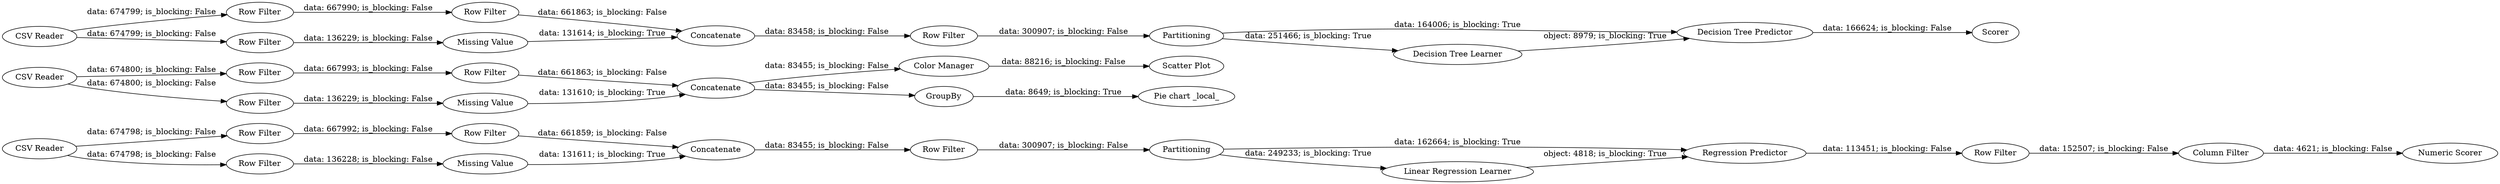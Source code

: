 digraph {
	"957928902267734717_6" [label=Partitioning]
	"957928902267734717_8" [label="Pie chart _local_"]
	"957928902267734717_17" [label="Row Filter"]
	"957928902267734717_13" [label="Numeric Scorer"]
	"957928902267734717_29" [label="Decision Tree Predictor"]
	"957928902267734717_18" [label="Column Filter"]
	"-2418093644493896855_2" [label="Row Filter"]
	"6074862756510768638_6" [label=Concatenate]
	"1274314100534160657_1" [label="CSV Reader"]
	"957928902267734717_14" [label="Regression Predictor"]
	"1274314100534160657_6" [label=Concatenate]
	"957928902267734717_22" [label="Row Filter"]
	"1274314100534160657_2" [label="Row Filter"]
	"957928902267734717_28" [label="Decision Tree Learner"]
	"-2418093644493896855_6" [label=Concatenate]
	"-2418093644493896855_1" [label="CSV Reader"]
	"957928902267734717_16" [label="Row Filter"]
	"957928902267734717_21" [label=Partitioning]
	"1274314100534160657_3" [label="Missing Value"]
	"957928902267734717_9" [label="Scatter Plot"]
	"6074862756510768638_3" [label="Missing Value"]
	"957928902267734717_10" [label="Color Manager"]
	"1274314100534160657_4" [label="Row Filter"]
	"1274314100534160657_5" [label="Row Filter"]
	"-2418093644493896855_5" [label="Row Filter"]
	"957928902267734717_15" [label="Linear Regression Learner"]
	"6074862756510768638_2" [label="Row Filter"]
	"-2418093644493896855_4" [label="Row Filter"]
	"-2418093644493896855_3" [label="Missing Value"]
	"6074862756510768638_4" [label="Row Filter"]
	"957928902267734717_30" [label=Scorer]
	"6074862756510768638_5" [label="Row Filter"]
	"957928902267734717_7" [label=GroupBy]
	"6074862756510768638_1" [label="CSV Reader"]
	"957928902267734717_17" -> "957928902267734717_18" [label="data: 152507; is_blocking: False"]
	"1274314100534160657_4" -> "1274314100534160657_3" [label="data: 136229; is_blocking: False"]
	"-2418093644493896855_2" -> "-2418093644493896855_5" [label="data: 667993; is_blocking: False"]
	"6074862756510768638_6" -> "957928902267734717_16" [label="data: 83455; is_blocking: False"]
	"-2418093644493896855_3" -> "-2418093644493896855_6" [label="data: 131610; is_blocking: True"]
	"1274314100534160657_6" -> "957928902267734717_22" [label="data: 83458; is_blocking: False"]
	"957928902267734717_21" -> "957928902267734717_28" [label="data: 251466; is_blocking: True"]
	"957928902267734717_21" -> "957928902267734717_29" [label="data: 164006; is_blocking: True"]
	"6074862756510768638_1" -> "6074862756510768638_4" [label="data: 674798; is_blocking: False"]
	"957928902267734717_6" -> "957928902267734717_14" [label="data: 162664; is_blocking: True"]
	"1274314100534160657_1" -> "1274314100534160657_2" [label="data: 674799; is_blocking: False"]
	"957928902267734717_7" -> "957928902267734717_8" [label="data: 8649; is_blocking: True"]
	"-2418093644493896855_6" -> "957928902267734717_7" [label="data: 83455; is_blocking: False"]
	"957928902267734717_6" -> "957928902267734717_15" [label="data: 249233; is_blocking: True"]
	"-2418093644493896855_4" -> "-2418093644493896855_3" [label="data: 136229; is_blocking: False"]
	"957928902267734717_15" -> "957928902267734717_14" [label="object: 4818; is_blocking: True"]
	"-2418093644493896855_6" -> "957928902267734717_10" [label="data: 83455; is_blocking: False"]
	"6074862756510768638_4" -> "6074862756510768638_3" [label="data: 136228; is_blocking: False"]
	"957928902267734717_22" -> "957928902267734717_21" [label="data: 300907; is_blocking: False"]
	"1274314100534160657_3" -> "1274314100534160657_6" [label="data: 131614; is_blocking: True"]
	"957928902267734717_28" -> "957928902267734717_29" [label="object: 8979; is_blocking: True"]
	"6074862756510768638_5" -> "6074862756510768638_6" [label="data: 661859; is_blocking: False"]
	"6074862756510768638_3" -> "6074862756510768638_6" [label="data: 131611; is_blocking: True"]
	"1274314100534160657_5" -> "1274314100534160657_6" [label="data: 661863; is_blocking: False"]
	"-2418093644493896855_5" -> "-2418093644493896855_6" [label="data: 661863; is_blocking: False"]
	"6074862756510768638_1" -> "6074862756510768638_2" [label="data: 674798; is_blocking: False"]
	"-2418093644493896855_1" -> "-2418093644493896855_2" [label="data: 674800; is_blocking: False"]
	"957928902267734717_14" -> "957928902267734717_17" [label="data: 113451; is_blocking: False"]
	"1274314100534160657_2" -> "1274314100534160657_5" [label="data: 667990; is_blocking: False"]
	"957928902267734717_29" -> "957928902267734717_30" [label="data: 166624; is_blocking: False"]
	"1274314100534160657_1" -> "1274314100534160657_4" [label="data: 674799; is_blocking: False"]
	"6074862756510768638_2" -> "6074862756510768638_5" [label="data: 667992; is_blocking: False"]
	"-2418093644493896855_1" -> "-2418093644493896855_4" [label="data: 674800; is_blocking: False"]
	"957928902267734717_18" -> "957928902267734717_13" [label="data: 4621; is_blocking: False"]
	"957928902267734717_16" -> "957928902267734717_6" [label="data: 300907; is_blocking: False"]
	"957928902267734717_10" -> "957928902267734717_9" [label="data: 88216; is_blocking: False"]
	rankdir=LR
}
